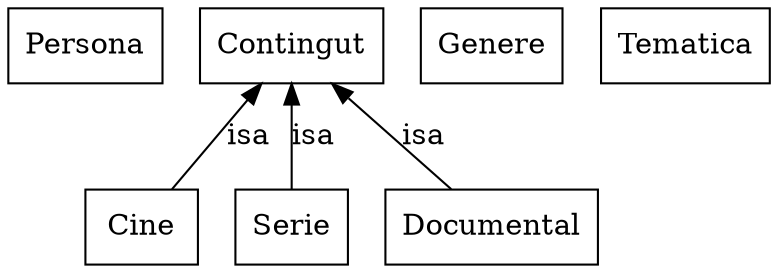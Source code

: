 digraph TVornoTV {
	node [label="\N"];
	graph [bb="0,0,354,126"];
	Persona [label=Persona, shape=box, color="0.0,0.0,0.0", fontcolor="0.0,0.0,0.0", pos="35,108", width="0.97222", height="0.5"];
	Cine [label=Cine, shape=box, color="0.0,0.0,0.0", fontcolor="0.0,0.0,0.0", pos="59,18", width="0.75", height="0.5"];
	Contingut [label=Contingut, shape=box, color="0.0,0.0,0.0", fontcolor="0.0,0.0,0.0", pos="131,108", width="1.1944", height="0.5"];
	Serie [label=Serie, shape=box, color="0.0,0.0,0.0", fontcolor="0.0,0.0,0.0", pos="131,18", width="0.75", height="0.5"];
	Genere [label=Genere, shape=box, color="0.0,0.0,0.0", fontcolor="0.0,0.0,0.0", pos="226,108", width="0.94444", height="0.5"];
	Documental [label=Documental, shape=box, color="0.0,0.0,0.0", fontcolor="0.0,0.0,0.0", pos="226,18", width="1.3889", height="0.5"];
	Tematica [label=Tematica, shape=box, color="0.0,0.0,0.0", fontcolor="0.0,0.0,0.0", pos="316,108", width="1.0556", height="0.5"];
	Contingut -> Cine [dir=back, label=isa, color="0.0,0.0,0.0", fontcolor="0.0,0.0,0.0", pos="s,116.43,89.787 109.89,81.615 98.209,67.011 83.986,49.232 73.549,36.186", lp="111.5,63"];
	Contingut -> Serie [dir=back, label=isa, color="0.0,0.0,0.0", fontcolor="0.0,0.0,0.0", pos="s,131,89.787 131,79.548 131,65.36 131,48.622 131,36.186", lp="140.5,63"];
	Contingut -> Documental [dir=back, label=isa, color="0.0,0.0,0.0", fontcolor="0.0,0.0,0.0", pos="s,150.22,89.787 157.56,82.836 173.21,68.012 192.65,49.598 206.8,36.186", lp="196.5,63"];
}
